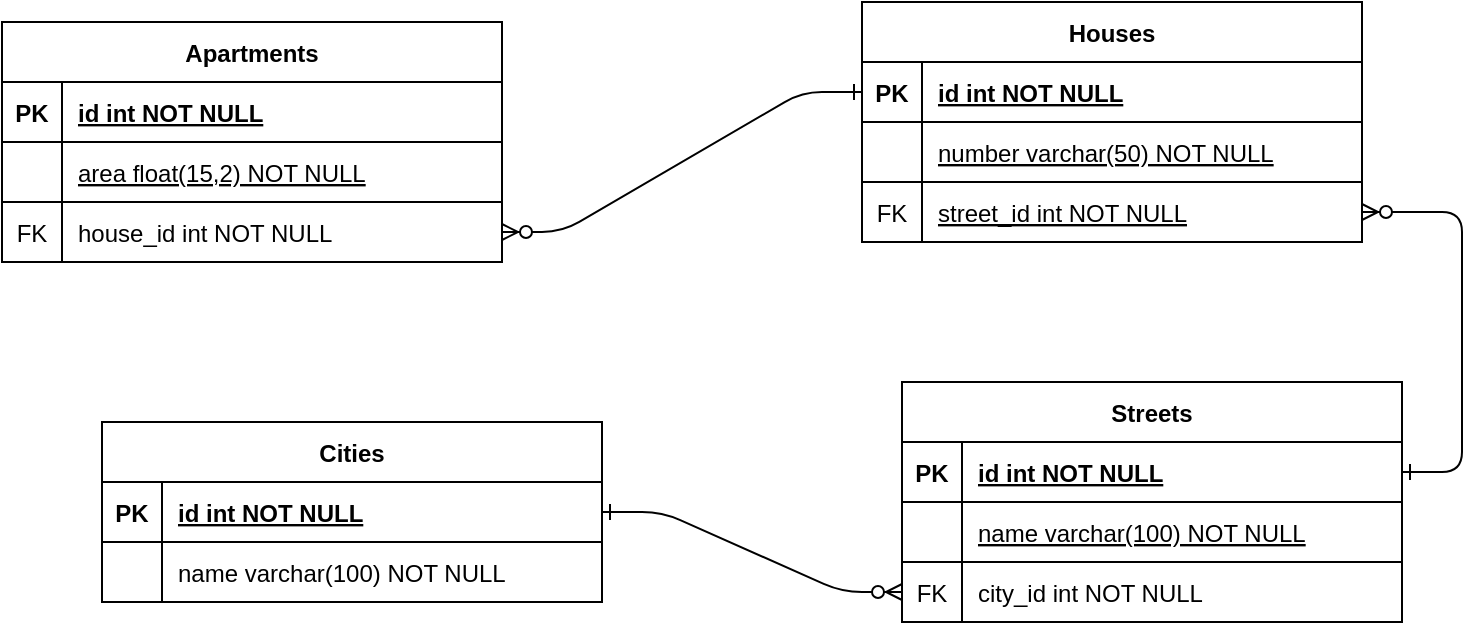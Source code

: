<mxfile version="14.6.11" type="device"><diagram id="R2lEEEUBdFMjLlhIrx00" name="Page-1"><mxGraphModel dx="1422" dy="794" grid="1" gridSize="10" guides="1" tooltips="1" connect="1" arrows="1" fold="1" page="1" pageScale="1" pageWidth="850" pageHeight="1100" math="0" shadow="0" extFonts="Permanent Marker^https://fonts.googleapis.com/css?family=Permanent+Marker"><root><mxCell id="0"/><mxCell id="1" parent="0"/><mxCell id="b4qQ4iJcak_9ZT3AX2lE-8" value="Cities" style="shape=table;startSize=30;container=1;collapsible=1;childLayout=tableLayout;fixedRows=1;rowLines=0;fontStyle=1;align=center;resizeLast=1;" vertex="1" parent="1"><mxGeometry x="100" y="250" width="250" height="90" as="geometry"><mxRectangle x="120" y="120" width="100" height="30" as="alternateBounds"/></mxGeometry></mxCell><mxCell id="b4qQ4iJcak_9ZT3AX2lE-9" value="" style="shape=partialRectangle;collapsible=0;dropTarget=0;pointerEvents=0;fillColor=none;points=[[0,0.5],[1,0.5]];portConstraint=eastwest;top=0;left=0;right=0;bottom=1;" vertex="1" parent="b4qQ4iJcak_9ZT3AX2lE-8"><mxGeometry y="30" width="250" height="30" as="geometry"/></mxCell><mxCell id="b4qQ4iJcak_9ZT3AX2lE-10" value="PK" style="shape=partialRectangle;overflow=hidden;connectable=0;fillColor=none;top=0;left=0;bottom=0;right=0;fontStyle=1;" vertex="1" parent="b4qQ4iJcak_9ZT3AX2lE-9"><mxGeometry width="30" height="30" as="geometry"/></mxCell><mxCell id="b4qQ4iJcak_9ZT3AX2lE-11" value="id int NOT NULL " style="shape=partialRectangle;overflow=hidden;connectable=0;fillColor=none;top=0;left=0;bottom=0;right=0;align=left;spacingLeft=6;fontStyle=5;" vertex="1" parent="b4qQ4iJcak_9ZT3AX2lE-9"><mxGeometry x="30" width="220" height="30" as="geometry"/></mxCell><mxCell id="b4qQ4iJcak_9ZT3AX2lE-12" value="" style="shape=partialRectangle;collapsible=0;dropTarget=0;pointerEvents=0;fillColor=none;points=[[0,0.5],[1,0.5]];portConstraint=eastwest;top=0;left=0;right=0;bottom=0;" vertex="1" parent="b4qQ4iJcak_9ZT3AX2lE-8"><mxGeometry y="60" width="250" height="30" as="geometry"/></mxCell><mxCell id="b4qQ4iJcak_9ZT3AX2lE-13" value="" style="shape=partialRectangle;overflow=hidden;connectable=0;fillColor=none;top=0;left=0;bottom=0;right=0;" vertex="1" parent="b4qQ4iJcak_9ZT3AX2lE-12"><mxGeometry width="30" height="30" as="geometry"/></mxCell><mxCell id="b4qQ4iJcak_9ZT3AX2lE-14" value="name varchar(100) NOT NULL" style="shape=partialRectangle;overflow=hidden;connectable=0;fillColor=none;top=0;left=0;bottom=0;right=0;align=left;spacingLeft=6;" vertex="1" parent="b4qQ4iJcak_9ZT3AX2lE-12"><mxGeometry x="30" width="220" height="30" as="geometry"/></mxCell><mxCell id="b4qQ4iJcak_9ZT3AX2lE-15" value="Apartments" style="shape=table;startSize=30;container=1;collapsible=1;childLayout=tableLayout;fixedRows=1;rowLines=0;fontStyle=1;align=center;resizeLast=1;" vertex="1" parent="1"><mxGeometry x="50" y="50" width="250" height="120" as="geometry"><mxRectangle x="120" y="120" width="100" height="30" as="alternateBounds"/></mxGeometry></mxCell><mxCell id="b4qQ4iJcak_9ZT3AX2lE-32" value="" style="shape=partialRectangle;collapsible=0;dropTarget=0;pointerEvents=0;fillColor=none;points=[[0,0.5],[1,0.5]];portConstraint=eastwest;top=0;left=0;right=0;bottom=1;" vertex="1" parent="b4qQ4iJcak_9ZT3AX2lE-15"><mxGeometry y="30" width="250" height="30" as="geometry"/></mxCell><mxCell id="b4qQ4iJcak_9ZT3AX2lE-33" value="PK" style="shape=partialRectangle;overflow=hidden;connectable=0;fillColor=none;top=0;left=0;bottom=0;right=0;fontStyle=1;" vertex="1" parent="b4qQ4iJcak_9ZT3AX2lE-32"><mxGeometry width="30" height="30" as="geometry"/></mxCell><mxCell id="b4qQ4iJcak_9ZT3AX2lE-34" value="id int NOT NULL " style="shape=partialRectangle;overflow=hidden;connectable=0;fillColor=none;top=0;left=0;bottom=0;right=0;align=left;spacingLeft=6;fontStyle=5;" vertex="1" parent="b4qQ4iJcak_9ZT3AX2lE-32"><mxGeometry x="30" width="220" height="30" as="geometry"/></mxCell><mxCell id="b4qQ4iJcak_9ZT3AX2lE-16" value="" style="shape=partialRectangle;collapsible=0;dropTarget=0;pointerEvents=0;fillColor=none;points=[[0,0.5],[1,0.5]];portConstraint=eastwest;top=0;left=0;right=0;bottom=1;" vertex="1" parent="b4qQ4iJcak_9ZT3AX2lE-15"><mxGeometry y="60" width="250" height="30" as="geometry"/></mxCell><mxCell id="b4qQ4iJcak_9ZT3AX2lE-17" value="" style="shape=partialRectangle;overflow=hidden;connectable=0;fillColor=none;top=0;left=0;bottom=0;right=0;fontStyle=1;" vertex="1" parent="b4qQ4iJcak_9ZT3AX2lE-16"><mxGeometry width="30" height="30" as="geometry"/></mxCell><mxCell id="b4qQ4iJcak_9ZT3AX2lE-18" value="area float(15,2) NOT NULL " style="shape=partialRectangle;overflow=hidden;connectable=0;fillColor=none;top=0;left=0;bottom=0;right=0;align=left;spacingLeft=6;fontStyle=4;" vertex="1" parent="b4qQ4iJcak_9ZT3AX2lE-16"><mxGeometry x="30" width="220" height="30" as="geometry"/></mxCell><mxCell id="b4qQ4iJcak_9ZT3AX2lE-19" value="" style="shape=partialRectangle;collapsible=0;dropTarget=0;pointerEvents=0;fillColor=none;points=[[0,0.5],[1,0.5]];portConstraint=eastwest;top=0;left=0;right=0;bottom=0;" vertex="1" parent="b4qQ4iJcak_9ZT3AX2lE-15"><mxGeometry y="90" width="250" height="30" as="geometry"/></mxCell><mxCell id="b4qQ4iJcak_9ZT3AX2lE-20" value="FK" style="shape=partialRectangle;overflow=hidden;connectable=0;fillColor=none;top=0;left=0;bottom=0;right=0;" vertex="1" parent="b4qQ4iJcak_9ZT3AX2lE-19"><mxGeometry width="30" height="30" as="geometry"/></mxCell><mxCell id="b4qQ4iJcak_9ZT3AX2lE-21" value="house_id int NOT NULL" style="shape=partialRectangle;overflow=hidden;connectable=0;fillColor=none;top=0;left=0;bottom=0;right=0;align=left;spacingLeft=6;" vertex="1" parent="b4qQ4iJcak_9ZT3AX2lE-19"><mxGeometry x="30" width="220" height="30" as="geometry"/></mxCell><mxCell id="b4qQ4iJcak_9ZT3AX2lE-29" value="" style="edgeStyle=entityRelationEdgeStyle;endArrow=ERzeroToMany;startArrow=ERone;endFill=1;startFill=0;entryX=1;entryY=0.5;entryDx=0;entryDy=0;exitX=0;exitY=0.5;exitDx=0;exitDy=0;" edge="1" parent="1" source="b4qQ4iJcak_9ZT3AX2lE-68" target="b4qQ4iJcak_9ZT3AX2lE-19"><mxGeometry width="100" height="100" relative="1" as="geometry"><mxPoint x="430" y="75" as="sourcePoint"/><mxPoint x="140" y="210" as="targetPoint"/></mxGeometry></mxCell><mxCell id="b4qQ4iJcak_9ZT3AX2lE-38" value="" style="edgeStyle=entityRelationEdgeStyle;endArrow=ERzeroToMany;startArrow=ERone;endFill=1;startFill=0;exitX=1;exitY=0.5;exitDx=0;exitDy=0;entryX=0;entryY=0.5;entryDx=0;entryDy=0;" edge="1" parent="1" source="b4qQ4iJcak_9ZT3AX2lE-9" target="b4qQ4iJcak_9ZT3AX2lE-46"><mxGeometry width="100" height="100" relative="1" as="geometry"><mxPoint x="370" y="360" as="sourcePoint"/><mxPoint x="410" y="400" as="targetPoint"/></mxGeometry></mxCell><mxCell id="b4qQ4iJcak_9ZT3AX2lE-39" value="Streets" style="shape=table;startSize=30;container=1;collapsible=1;childLayout=tableLayout;fixedRows=1;rowLines=0;fontStyle=1;align=center;resizeLast=1;" vertex="1" parent="1"><mxGeometry x="500" y="230" width="250" height="120" as="geometry"><mxRectangle x="120" y="120" width="100" height="30" as="alternateBounds"/></mxGeometry></mxCell><mxCell id="b4qQ4iJcak_9ZT3AX2lE-40" value="" style="shape=partialRectangle;collapsible=0;dropTarget=0;pointerEvents=0;fillColor=none;points=[[0,0.5],[1,0.5]];portConstraint=eastwest;top=0;left=0;right=0;bottom=1;" vertex="1" parent="b4qQ4iJcak_9ZT3AX2lE-39"><mxGeometry y="30" width="250" height="30" as="geometry"/></mxCell><mxCell id="b4qQ4iJcak_9ZT3AX2lE-41" value="PK" style="shape=partialRectangle;overflow=hidden;connectable=0;fillColor=none;top=0;left=0;bottom=0;right=0;fontStyle=1;" vertex="1" parent="b4qQ4iJcak_9ZT3AX2lE-40"><mxGeometry width="30" height="30" as="geometry"/></mxCell><mxCell id="b4qQ4iJcak_9ZT3AX2lE-42" value="id int NOT NULL " style="shape=partialRectangle;overflow=hidden;connectable=0;fillColor=none;top=0;left=0;bottom=0;right=0;align=left;spacingLeft=6;fontStyle=5;" vertex="1" parent="b4qQ4iJcak_9ZT3AX2lE-40"><mxGeometry x="30" width="220" height="30" as="geometry"/></mxCell><mxCell id="b4qQ4iJcak_9ZT3AX2lE-43" value="" style="shape=partialRectangle;collapsible=0;dropTarget=0;pointerEvents=0;fillColor=none;points=[[0,0.5],[1,0.5]];portConstraint=eastwest;top=0;left=0;right=0;bottom=1;" vertex="1" parent="b4qQ4iJcak_9ZT3AX2lE-39"><mxGeometry y="60" width="250" height="30" as="geometry"/></mxCell><mxCell id="b4qQ4iJcak_9ZT3AX2lE-44" value="" style="shape=partialRectangle;overflow=hidden;connectable=0;fillColor=none;top=0;left=0;bottom=0;right=0;fontStyle=1;" vertex="1" parent="b4qQ4iJcak_9ZT3AX2lE-43"><mxGeometry width="30" height="30" as="geometry"/></mxCell><mxCell id="b4qQ4iJcak_9ZT3AX2lE-45" value="name varchar(100) NOT NULL" style="shape=partialRectangle;overflow=hidden;connectable=0;fillColor=none;top=0;left=0;bottom=0;right=0;align=left;spacingLeft=6;fontStyle=4;" vertex="1" parent="b4qQ4iJcak_9ZT3AX2lE-43"><mxGeometry x="30" width="220" height="30" as="geometry"/></mxCell><mxCell id="b4qQ4iJcak_9ZT3AX2lE-46" value="" style="shape=partialRectangle;collapsible=0;dropTarget=0;pointerEvents=0;fillColor=none;points=[[0,0.5],[1,0.5]];portConstraint=eastwest;top=0;left=0;right=0;bottom=0;" vertex="1" parent="b4qQ4iJcak_9ZT3AX2lE-39"><mxGeometry y="90" width="250" height="30" as="geometry"/></mxCell><mxCell id="b4qQ4iJcak_9ZT3AX2lE-47" value="FK" style="shape=partialRectangle;overflow=hidden;connectable=0;fillColor=none;top=0;left=0;bottom=0;right=0;" vertex="1" parent="b4qQ4iJcak_9ZT3AX2lE-46"><mxGeometry width="30" height="30" as="geometry"/></mxCell><mxCell id="b4qQ4iJcak_9ZT3AX2lE-48" value="city_id int NOT NULL" style="shape=partialRectangle;overflow=hidden;connectable=0;fillColor=none;top=0;left=0;bottom=0;right=0;align=left;spacingLeft=6;" vertex="1" parent="b4qQ4iJcak_9ZT3AX2lE-46"><mxGeometry x="30" width="220" height="30" as="geometry"/></mxCell><mxCell id="b4qQ4iJcak_9ZT3AX2lE-80" value="" style="group" vertex="1" connectable="0" parent="1"><mxGeometry x="480" y="40" width="250" height="120" as="geometry"/></mxCell><mxCell id="b4qQ4iJcak_9ZT3AX2lE-67" value="Houses" style="shape=table;startSize=30;container=1;collapsible=1;childLayout=tableLayout;fixedRows=1;rowLines=0;fontStyle=1;align=center;resizeLast=1;" vertex="1" parent="b4qQ4iJcak_9ZT3AX2lE-80"><mxGeometry width="250" height="120" as="geometry"><mxRectangle x="120" y="120" width="100" height="30" as="alternateBounds"/></mxGeometry></mxCell><mxCell id="b4qQ4iJcak_9ZT3AX2lE-68" value="" style="shape=partialRectangle;collapsible=0;dropTarget=0;pointerEvents=0;fillColor=none;points=[[0,0.5],[1,0.5]];portConstraint=eastwest;top=0;left=0;right=0;bottom=1;" vertex="1" parent="b4qQ4iJcak_9ZT3AX2lE-67"><mxGeometry y="30" width="250" height="30" as="geometry"/></mxCell><mxCell id="b4qQ4iJcak_9ZT3AX2lE-69" value="PK" style="shape=partialRectangle;overflow=hidden;connectable=0;fillColor=none;top=0;left=0;bottom=0;right=0;fontStyle=1;" vertex="1" parent="b4qQ4iJcak_9ZT3AX2lE-68"><mxGeometry width="30" height="30" as="geometry"/></mxCell><mxCell id="b4qQ4iJcak_9ZT3AX2lE-70" value="id int NOT NULL " style="shape=partialRectangle;overflow=hidden;connectable=0;fillColor=none;top=0;left=0;bottom=0;right=0;align=left;spacingLeft=6;fontStyle=5;" vertex="1" parent="b4qQ4iJcak_9ZT3AX2lE-68"><mxGeometry x="30" width="220" height="30" as="geometry"/></mxCell><mxCell id="b4qQ4iJcak_9ZT3AX2lE-71" value="" style="shape=partialRectangle;collapsible=0;dropTarget=0;pointerEvents=0;fillColor=none;points=[[0,0.5],[1,0.5]];portConstraint=eastwest;top=0;left=0;right=0;bottom=1;" vertex="1" parent="b4qQ4iJcak_9ZT3AX2lE-67"><mxGeometry y="60" width="250" height="30" as="geometry"/></mxCell><mxCell id="b4qQ4iJcak_9ZT3AX2lE-72" value="" style="shape=partialRectangle;overflow=hidden;connectable=0;fillColor=none;top=0;left=0;bottom=0;right=0;fontStyle=1;" vertex="1" parent="b4qQ4iJcak_9ZT3AX2lE-71"><mxGeometry width="30" height="30" as="geometry"/></mxCell><mxCell id="b4qQ4iJcak_9ZT3AX2lE-73" value="number varchar(50) NOT NULL " style="shape=partialRectangle;overflow=hidden;connectable=0;fillColor=none;top=0;left=0;bottom=0;right=0;align=left;spacingLeft=6;fontStyle=4;" vertex="1" parent="b4qQ4iJcak_9ZT3AX2lE-71"><mxGeometry x="30" width="220" height="30" as="geometry"/></mxCell><mxCell id="b4qQ4iJcak_9ZT3AX2lE-86" value="" style="shape=partialRectangle;collapsible=0;dropTarget=0;pointerEvents=0;fillColor=none;points=[[0,0.5],[1,0.5]];portConstraint=eastwest;top=0;left=0;right=0;bottom=1;" vertex="1" parent="b4qQ4iJcak_9ZT3AX2lE-67"><mxGeometry y="90" width="250" height="30" as="geometry"/></mxCell><mxCell id="b4qQ4iJcak_9ZT3AX2lE-87" value="FK" style="shape=partialRectangle;overflow=hidden;connectable=0;fillColor=none;top=0;left=0;bottom=0;right=0;fontStyle=0;" vertex="1" parent="b4qQ4iJcak_9ZT3AX2lE-86"><mxGeometry width="30" height="30" as="geometry"/></mxCell><mxCell id="b4qQ4iJcak_9ZT3AX2lE-88" value="street_id int NOT NULL " style="shape=partialRectangle;overflow=hidden;connectable=0;fillColor=none;top=0;left=0;bottom=0;right=0;align=left;spacingLeft=6;fontStyle=4;" vertex="1" parent="b4qQ4iJcak_9ZT3AX2lE-86"><mxGeometry x="30" width="220" height="30" as="geometry"/></mxCell><mxCell id="b4qQ4iJcak_9ZT3AX2lE-91" value="" style="edgeStyle=entityRelationEdgeStyle;endArrow=ERzeroToMany;startArrow=ERone;endFill=1;startFill=0;entryX=1;entryY=0.5;entryDx=0;entryDy=0;" edge="1" parent="1" target="b4qQ4iJcak_9ZT3AX2lE-86"><mxGeometry width="100" height="100" relative="1" as="geometry"><mxPoint x="750" y="275" as="sourcePoint"/><mxPoint x="480" y="145" as="targetPoint"/></mxGeometry></mxCell></root></mxGraphModel></diagram></mxfile>